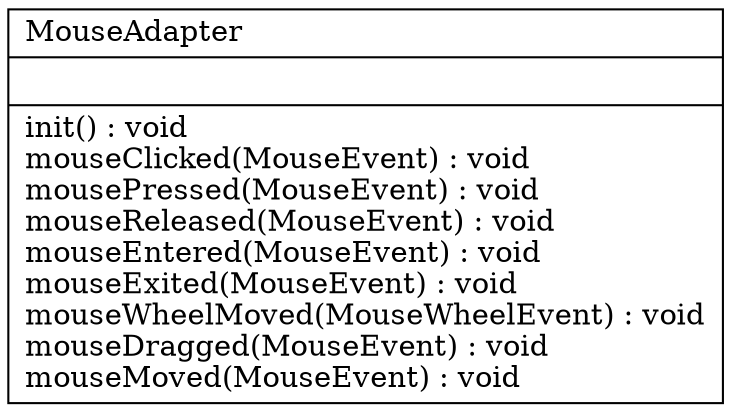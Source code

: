 digraph G {

fontname = "Bitstream Vera Sans"
fontsize = 8
rankdir=BT

node [shape = "record" color = "#000000" fillcolor = "#000000" style=""]
ClassTMouseAdapter [label = "{MouseAdapter\l||init() : void\lmouseClicked(MouseEvent) : void\lmousePressed(MouseEvent) : void\lmouseReleased(MouseEvent) : void\lmouseEntered(MouseEvent) : void\lmouseExited(MouseEvent) : void\lmouseWheelMoved(MouseWheelEvent) : void\lmouseDragged(MouseEvent) : void\lmouseMoved(MouseEvent) : void\l}"]
}

